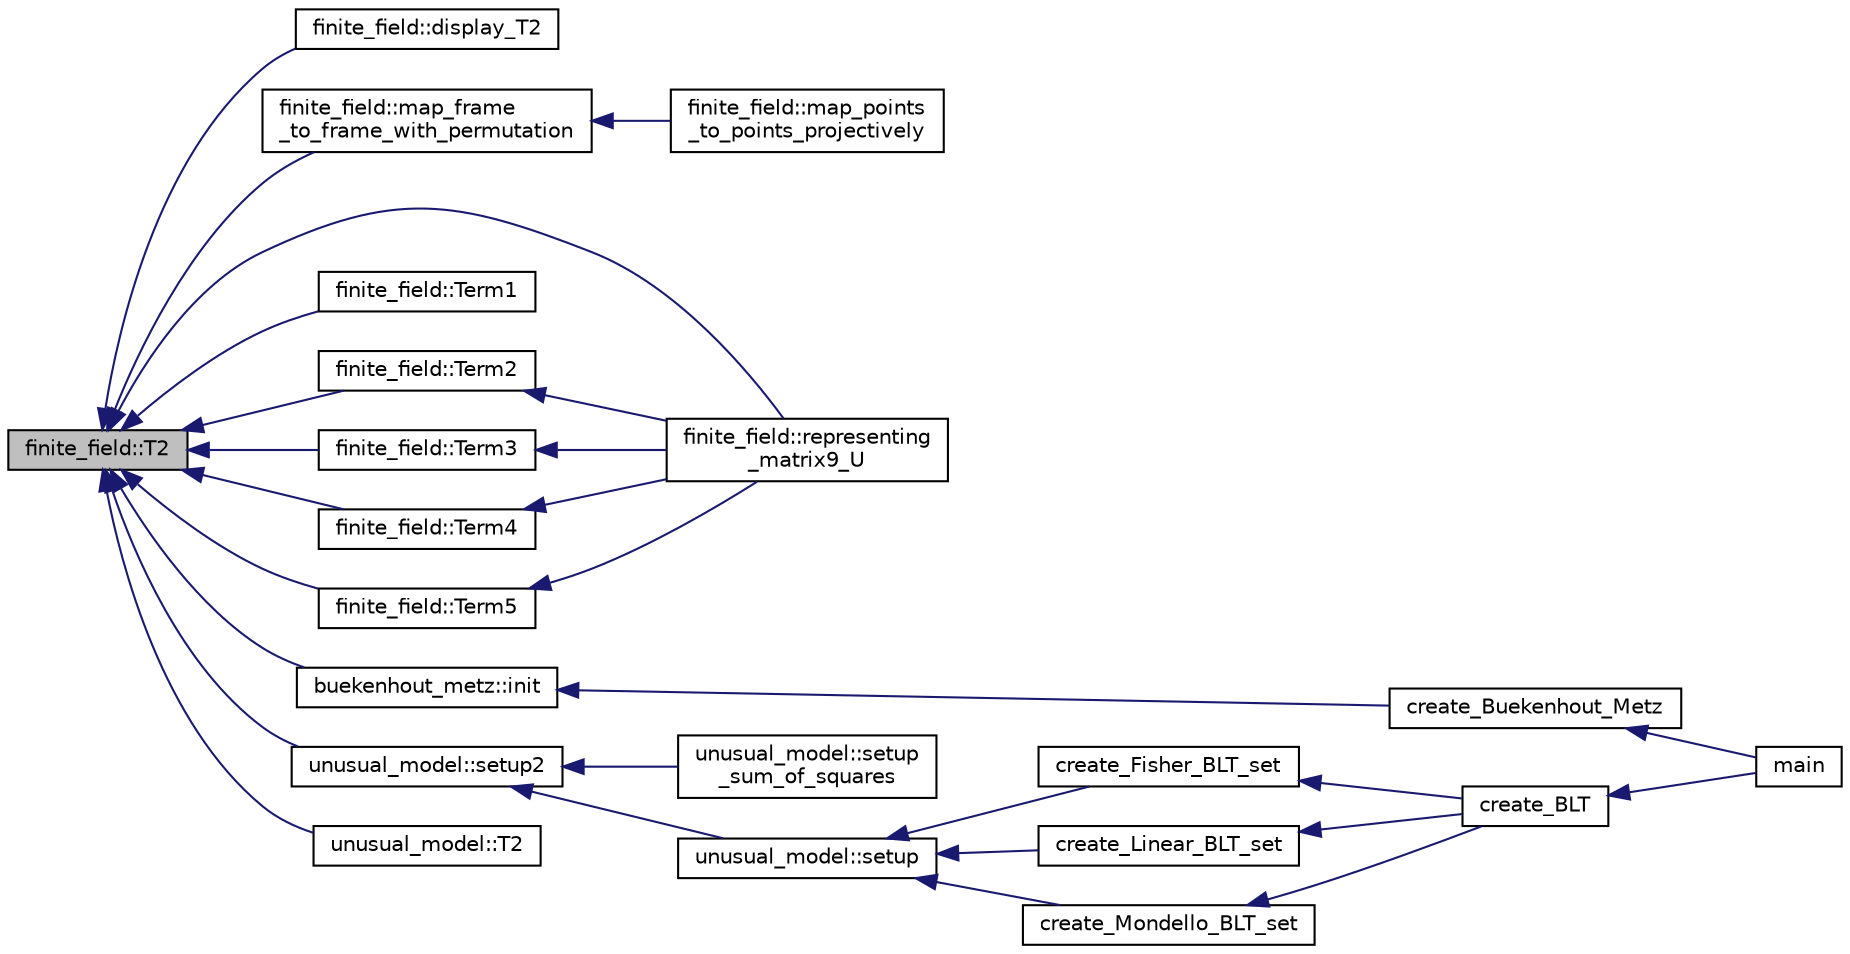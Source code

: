 digraph "finite_field::T2"
{
  edge [fontname="Helvetica",fontsize="10",labelfontname="Helvetica",labelfontsize="10"];
  node [fontname="Helvetica",fontsize="10",shape=record];
  rankdir="LR";
  Node18793 [label="finite_field::T2",height=0.2,width=0.4,color="black", fillcolor="grey75", style="filled", fontcolor="black"];
  Node18793 -> Node18794 [dir="back",color="midnightblue",fontsize="10",style="solid",fontname="Helvetica"];
  Node18794 [label="finite_field::display_T2",height=0.2,width=0.4,color="black", fillcolor="white", style="filled",URL="$df/d5a/classfinite__field.html#a73592a477a519c7823666db81c18a5a9"];
  Node18793 -> Node18795 [dir="back",color="midnightblue",fontsize="10",style="solid",fontname="Helvetica"];
  Node18795 [label="finite_field::map_frame\l_to_frame_with_permutation",height=0.2,width=0.4,color="black", fillcolor="white", style="filled",URL="$df/d5a/classfinite__field.html#a6b6142cf5491507d40fa0b6c3a837b81"];
  Node18795 -> Node18796 [dir="back",color="midnightblue",fontsize="10",style="solid",fontname="Helvetica"];
  Node18796 [label="finite_field::map_points\l_to_points_projectively",height=0.2,width=0.4,color="black", fillcolor="white", style="filled",URL="$df/d5a/classfinite__field.html#a6ebf38250033b090baa12391d9a9cd98"];
  Node18793 -> Node18797 [dir="back",color="midnightblue",fontsize="10",style="solid",fontname="Helvetica"];
  Node18797 [label="finite_field::representing\l_matrix9_U",height=0.2,width=0.4,color="black", fillcolor="white", style="filled",URL="$df/d5a/classfinite__field.html#a71554021c854e73fbe656c96cfe48ede"];
  Node18793 -> Node18798 [dir="back",color="midnightblue",fontsize="10",style="solid",fontname="Helvetica"];
  Node18798 [label="finite_field::Term1",height=0.2,width=0.4,color="black", fillcolor="white", style="filled",URL="$df/d5a/classfinite__field.html#a01ece3da0e6408b5e2523bd9f3b2a8ee"];
  Node18793 -> Node18799 [dir="back",color="midnightblue",fontsize="10",style="solid",fontname="Helvetica"];
  Node18799 [label="finite_field::Term2",height=0.2,width=0.4,color="black", fillcolor="white", style="filled",URL="$df/d5a/classfinite__field.html#afe789cbea26c8b3f3b0cb3a47f1ee5db"];
  Node18799 -> Node18797 [dir="back",color="midnightblue",fontsize="10",style="solid",fontname="Helvetica"];
  Node18793 -> Node18800 [dir="back",color="midnightblue",fontsize="10",style="solid",fontname="Helvetica"];
  Node18800 [label="finite_field::Term3",height=0.2,width=0.4,color="black", fillcolor="white", style="filled",URL="$df/d5a/classfinite__field.html#a4388515dca65e002d243cf69fbea17ae"];
  Node18800 -> Node18797 [dir="back",color="midnightblue",fontsize="10",style="solid",fontname="Helvetica"];
  Node18793 -> Node18801 [dir="back",color="midnightblue",fontsize="10",style="solid",fontname="Helvetica"];
  Node18801 [label="finite_field::Term4",height=0.2,width=0.4,color="black", fillcolor="white", style="filled",URL="$df/d5a/classfinite__field.html#af1a424c941f7598d598189af264137da"];
  Node18801 -> Node18797 [dir="back",color="midnightblue",fontsize="10",style="solid",fontname="Helvetica"];
  Node18793 -> Node18802 [dir="back",color="midnightblue",fontsize="10",style="solid",fontname="Helvetica"];
  Node18802 [label="finite_field::Term5",height=0.2,width=0.4,color="black", fillcolor="white", style="filled",URL="$df/d5a/classfinite__field.html#a3c602cc5a70cf81918e47f1933663c94"];
  Node18802 -> Node18797 [dir="back",color="midnightblue",fontsize="10",style="solid",fontname="Helvetica"];
  Node18793 -> Node18803 [dir="back",color="midnightblue",fontsize="10",style="solid",fontname="Helvetica"];
  Node18803 [label="buekenhout_metz::init",height=0.2,width=0.4,color="black", fillcolor="white", style="filled",URL="$d8/d98/classbuekenhout__metz.html#a9a784ac5ef293953fbf1c53419c6d02b"];
  Node18803 -> Node18804 [dir="back",color="midnightblue",fontsize="10",style="solid",fontname="Helvetica"];
  Node18804 [label="create_Buekenhout_Metz",height=0.2,width=0.4,color="black", fillcolor="white", style="filled",URL="$df/d74/tl__geometry_8h.html#a78309855776389326c2be56b2c5c1f0c"];
  Node18804 -> Node18805 [dir="back",color="midnightblue",fontsize="10",style="solid",fontname="Helvetica"];
  Node18805 [label="main",height=0.2,width=0.4,color="black", fillcolor="white", style="filled",URL="$d4/d6e/make__something_8_c.html#a217dbf8b442f20279ea00b898af96f52"];
  Node18793 -> Node18806 [dir="back",color="midnightblue",fontsize="10",style="solid",fontname="Helvetica"];
  Node18806 [label="unusual_model::setup2",height=0.2,width=0.4,color="black", fillcolor="white", style="filled",URL="$dc/d50/classunusual__model.html#a00f7da705c24f863338828447abf7aae"];
  Node18806 -> Node18807 [dir="back",color="midnightblue",fontsize="10",style="solid",fontname="Helvetica"];
  Node18807 [label="unusual_model::setup\l_sum_of_squares",height=0.2,width=0.4,color="black", fillcolor="white", style="filled",URL="$dc/d50/classunusual__model.html#ab330b51451b34a5291ee5707ef725eff"];
  Node18806 -> Node18808 [dir="back",color="midnightblue",fontsize="10",style="solid",fontname="Helvetica"];
  Node18808 [label="unusual_model::setup",height=0.2,width=0.4,color="black", fillcolor="white", style="filled",URL="$dc/d50/classunusual__model.html#adb517fd342dd2ed2d0cc117211ac1c0d"];
  Node18808 -> Node18809 [dir="back",color="midnightblue",fontsize="10",style="solid",fontname="Helvetica"];
  Node18809 [label="create_Fisher_BLT_set",height=0.2,width=0.4,color="black", fillcolor="white", style="filled",URL="$d4/d67/geometry_8h.html#ad970fc96c238a422a64338691f8b91cc"];
  Node18809 -> Node18810 [dir="back",color="midnightblue",fontsize="10",style="solid",fontname="Helvetica"];
  Node18810 [label="create_BLT",height=0.2,width=0.4,color="black", fillcolor="white", style="filled",URL="$d4/d67/geometry_8h.html#a5a6f4081a90668e2e95f8e4886d241d9"];
  Node18810 -> Node18805 [dir="back",color="midnightblue",fontsize="10",style="solid",fontname="Helvetica"];
  Node18808 -> Node18811 [dir="back",color="midnightblue",fontsize="10",style="solid",fontname="Helvetica"];
  Node18811 [label="create_Linear_BLT_set",height=0.2,width=0.4,color="black", fillcolor="white", style="filled",URL="$d4/d67/geometry_8h.html#a9a35af1dd478ad49c6922240bfff89dd"];
  Node18811 -> Node18810 [dir="back",color="midnightblue",fontsize="10",style="solid",fontname="Helvetica"];
  Node18808 -> Node18812 [dir="back",color="midnightblue",fontsize="10",style="solid",fontname="Helvetica"];
  Node18812 [label="create_Mondello_BLT_set",height=0.2,width=0.4,color="black", fillcolor="white", style="filled",URL="$d4/d67/geometry_8h.html#ab6f68b0ad3b8ccc37d88073576930ea8"];
  Node18812 -> Node18810 [dir="back",color="midnightblue",fontsize="10",style="solid",fontname="Helvetica"];
  Node18793 -> Node18813 [dir="back",color="midnightblue",fontsize="10",style="solid",fontname="Helvetica"];
  Node18813 [label="unusual_model::T2",height=0.2,width=0.4,color="black", fillcolor="white", style="filled",URL="$dc/d50/classunusual__model.html#a7a2184617ec5c6662a21a338e0f4cd13"];
}
